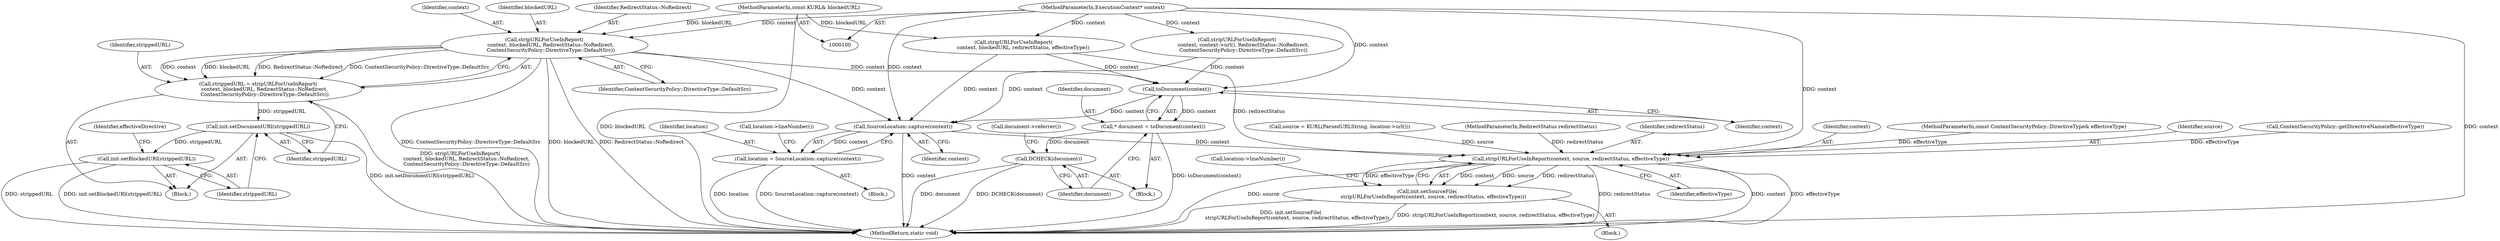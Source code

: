 digraph "0_Chrome_fea16c8b60ff3d0756d5eb392394963b647bc41a@pointer" {
"1000121" [label="(Call,stripURLForUseInReport(\n        context, blockedURL, RedirectStatus::NoRedirect,\n        ContentSecurityPolicy::DirectiveType::DefaultSrc))"];
"1000102" [label="(MethodParameterIn,ExecutionContext* context)"];
"1000105" [label="(MethodParameterIn,const KURL& blockedURL)"];
"1000119" [label="(Call,strippedURL = stripURLForUseInReport(\n        context, blockedURL, RedirectStatus::NoRedirect,\n        ContentSecurityPolicy::DirectiveType::DefaultSrc))"];
"1000126" [label="(Call,init.setDocumentURI(strippedURL))"];
"1000128" [label="(Call,init.setBlockedURI(strippedURL))"];
"1000193" [label="(Call,toDocument(context))"];
"1000191" [label="(Call,* document = toDocument(context))"];
"1000195" [label="(Call,DCHECK(document))"];
"1000210" [label="(Call,SourceLocation::capture(context))"];
"1000208" [label="(Call,location = SourceLocation::capture(context))"];
"1000222" [label="(Call,stripURLForUseInReport(context, source, redirectStatus, effectiveType))"];
"1000221" [label="(Call,init.setSourceFile(\n        stripURLForUseInReport(context, source, redirectStatus, effectiveType)))"];
"1000122" [label="(Identifier,context)"];
"1000226" [label="(Identifier,effectiveType)"];
"1000117" [label="(Block,)"];
"1000155" [label="(Call,stripURLForUseInReport(\n            context, blockedURL, redirectStatus, effectiveType))"];
"1000222" [label="(Call,stripURLForUseInReport(context, source, redirectStatus, effectiveType))"];
"1000105" [label="(MethodParameterIn,const KURL& blockedURL)"];
"1000208" [label="(Call,location = SourceLocation::capture(context))"];
"1000128" [label="(Call,init.setBlockedURI(strippedURL))"];
"1000119" [label="(Call,strippedURL = stripURLForUseInReport(\n        context, blockedURL, RedirectStatus::NoRedirect,\n        ContentSecurityPolicy::DirectiveType::DefaultSrc))"];
"1000216" [label="(Call,source = KURL(ParsedURLString, location->url()))"];
"1000191" [label="(Call,* document = toDocument(context))"];
"1000210" [label="(Call,SourceLocation::capture(context))"];
"1000121" [label="(Call,stripURLForUseInReport(\n        context, blockedURL, RedirectStatus::NoRedirect,\n        ContentSecurityPolicy::DirectiveType::DefaultSrc))"];
"1000194" [label="(Identifier,context)"];
"1000120" [label="(Identifier,strippedURL)"];
"1000213" [label="(Call,location->lineNumber())"];
"1000228" [label="(Call,location->lineNumber())"];
"1000102" [label="(MethodParameterIn,ExecutionContext* context)"];
"1000221" [label="(Call,init.setSourceFile(\n        stripURLForUseInReport(context, source, redirectStatus, effectiveType)))"];
"1000135" [label="(Call,stripURLForUseInReport(\n        context, context->url(), RedirectStatus::NoRedirect,\n        ContentSecurityPolicy::DirectiveType::DefaultSrc))"];
"1000112" [label="(Block,)"];
"1000107" [label="(MethodParameterIn,RedirectStatus redirectStatus)"];
"1000193" [label="(Call,toDocument(context))"];
"1000125" [label="(Identifier,ContentSecurityPolicy::DirectiveType::DefaultSrc)"];
"1000225" [label="(Identifier,redirectStatus)"];
"1000209" [label="(Identifier,location)"];
"1000189" [label="(Block,)"];
"1000223" [label="(Identifier,context)"];
"1000198" [label="(Call,document->referrer())"];
"1000104" [label="(MethodParameterIn,const ContentSecurityPolicy::DirectiveType& effectiveType)"];
"1000195" [label="(Call,DCHECK(document))"];
"1000192" [label="(Identifier,document)"];
"1000126" [label="(Call,init.setDocumentURI(strippedURL))"];
"1000123" [label="(Identifier,blockedURL)"];
"1000196" [label="(Identifier,document)"];
"1000124" [label="(Identifier,RedirectStatus::NoRedirect)"];
"1000237" [label="(MethodReturn,static void)"];
"1000127" [label="(Identifier,strippedURL)"];
"1000129" [label="(Identifier,strippedURL)"];
"1000224" [label="(Identifier,source)"];
"1000163" [label="(Identifier,effectiveDirective)"];
"1000211" [label="(Identifier,context)"];
"1000214" [label="(Block,)"];
"1000164" [label="(Call,ContentSecurityPolicy::getDirectiveName(effectiveType))"];
"1000121" -> "1000119"  [label="AST: "];
"1000121" -> "1000125"  [label="CFG: "];
"1000122" -> "1000121"  [label="AST: "];
"1000123" -> "1000121"  [label="AST: "];
"1000124" -> "1000121"  [label="AST: "];
"1000125" -> "1000121"  [label="AST: "];
"1000119" -> "1000121"  [label="CFG: "];
"1000121" -> "1000237"  [label="DDG: ContentSecurityPolicy::DirectiveType::DefaultSrc"];
"1000121" -> "1000237"  [label="DDG: blockedURL"];
"1000121" -> "1000237"  [label="DDG: RedirectStatus::NoRedirect"];
"1000121" -> "1000119"  [label="DDG: context"];
"1000121" -> "1000119"  [label="DDG: blockedURL"];
"1000121" -> "1000119"  [label="DDG: RedirectStatus::NoRedirect"];
"1000121" -> "1000119"  [label="DDG: ContentSecurityPolicy::DirectiveType::DefaultSrc"];
"1000102" -> "1000121"  [label="DDG: context"];
"1000105" -> "1000121"  [label="DDG: blockedURL"];
"1000121" -> "1000193"  [label="DDG: context"];
"1000121" -> "1000210"  [label="DDG: context"];
"1000102" -> "1000100"  [label="AST: "];
"1000102" -> "1000237"  [label="DDG: context"];
"1000102" -> "1000135"  [label="DDG: context"];
"1000102" -> "1000155"  [label="DDG: context"];
"1000102" -> "1000193"  [label="DDG: context"];
"1000102" -> "1000210"  [label="DDG: context"];
"1000102" -> "1000222"  [label="DDG: context"];
"1000105" -> "1000100"  [label="AST: "];
"1000105" -> "1000237"  [label="DDG: blockedURL"];
"1000105" -> "1000155"  [label="DDG: blockedURL"];
"1000119" -> "1000117"  [label="AST: "];
"1000120" -> "1000119"  [label="AST: "];
"1000127" -> "1000119"  [label="CFG: "];
"1000119" -> "1000237"  [label="DDG: stripURLForUseInReport(\n        context, blockedURL, RedirectStatus::NoRedirect,\n        ContentSecurityPolicy::DirectiveType::DefaultSrc)"];
"1000119" -> "1000126"  [label="DDG: strippedURL"];
"1000126" -> "1000117"  [label="AST: "];
"1000126" -> "1000127"  [label="CFG: "];
"1000127" -> "1000126"  [label="AST: "];
"1000129" -> "1000126"  [label="CFG: "];
"1000126" -> "1000237"  [label="DDG: init.setDocumentURI(strippedURL)"];
"1000126" -> "1000128"  [label="DDG: strippedURL"];
"1000128" -> "1000117"  [label="AST: "];
"1000128" -> "1000129"  [label="CFG: "];
"1000129" -> "1000128"  [label="AST: "];
"1000163" -> "1000128"  [label="CFG: "];
"1000128" -> "1000237"  [label="DDG: strippedURL"];
"1000128" -> "1000237"  [label="DDG: init.setBlockedURI(strippedURL)"];
"1000193" -> "1000191"  [label="AST: "];
"1000193" -> "1000194"  [label="CFG: "];
"1000194" -> "1000193"  [label="AST: "];
"1000191" -> "1000193"  [label="CFG: "];
"1000193" -> "1000191"  [label="DDG: context"];
"1000155" -> "1000193"  [label="DDG: context"];
"1000135" -> "1000193"  [label="DDG: context"];
"1000193" -> "1000210"  [label="DDG: context"];
"1000191" -> "1000189"  [label="AST: "];
"1000192" -> "1000191"  [label="AST: "];
"1000196" -> "1000191"  [label="CFG: "];
"1000191" -> "1000237"  [label="DDG: toDocument(context)"];
"1000191" -> "1000195"  [label="DDG: document"];
"1000195" -> "1000189"  [label="AST: "];
"1000195" -> "1000196"  [label="CFG: "];
"1000196" -> "1000195"  [label="AST: "];
"1000198" -> "1000195"  [label="CFG: "];
"1000195" -> "1000237"  [label="DDG: DCHECK(document)"];
"1000195" -> "1000237"  [label="DDG: document"];
"1000210" -> "1000208"  [label="AST: "];
"1000210" -> "1000211"  [label="CFG: "];
"1000211" -> "1000210"  [label="AST: "];
"1000208" -> "1000210"  [label="CFG: "];
"1000210" -> "1000237"  [label="DDG: context"];
"1000210" -> "1000208"  [label="DDG: context"];
"1000155" -> "1000210"  [label="DDG: context"];
"1000135" -> "1000210"  [label="DDG: context"];
"1000210" -> "1000222"  [label="DDG: context"];
"1000208" -> "1000112"  [label="AST: "];
"1000209" -> "1000208"  [label="AST: "];
"1000213" -> "1000208"  [label="CFG: "];
"1000208" -> "1000237"  [label="DDG: location"];
"1000208" -> "1000237"  [label="DDG: SourceLocation::capture(context)"];
"1000222" -> "1000221"  [label="AST: "];
"1000222" -> "1000226"  [label="CFG: "];
"1000223" -> "1000222"  [label="AST: "];
"1000224" -> "1000222"  [label="AST: "];
"1000225" -> "1000222"  [label="AST: "];
"1000226" -> "1000222"  [label="AST: "];
"1000221" -> "1000222"  [label="CFG: "];
"1000222" -> "1000237"  [label="DDG: redirectStatus"];
"1000222" -> "1000237"  [label="DDG: context"];
"1000222" -> "1000237"  [label="DDG: effectiveType"];
"1000222" -> "1000237"  [label="DDG: source"];
"1000222" -> "1000221"  [label="DDG: context"];
"1000222" -> "1000221"  [label="DDG: source"];
"1000222" -> "1000221"  [label="DDG: redirectStatus"];
"1000222" -> "1000221"  [label="DDG: effectiveType"];
"1000216" -> "1000222"  [label="DDG: source"];
"1000155" -> "1000222"  [label="DDG: redirectStatus"];
"1000107" -> "1000222"  [label="DDG: redirectStatus"];
"1000164" -> "1000222"  [label="DDG: effectiveType"];
"1000104" -> "1000222"  [label="DDG: effectiveType"];
"1000221" -> "1000214"  [label="AST: "];
"1000228" -> "1000221"  [label="CFG: "];
"1000221" -> "1000237"  [label="DDG: init.setSourceFile(\n        stripURLForUseInReport(context, source, redirectStatus, effectiveType))"];
"1000221" -> "1000237"  [label="DDG: stripURLForUseInReport(context, source, redirectStatus, effectiveType)"];
}
